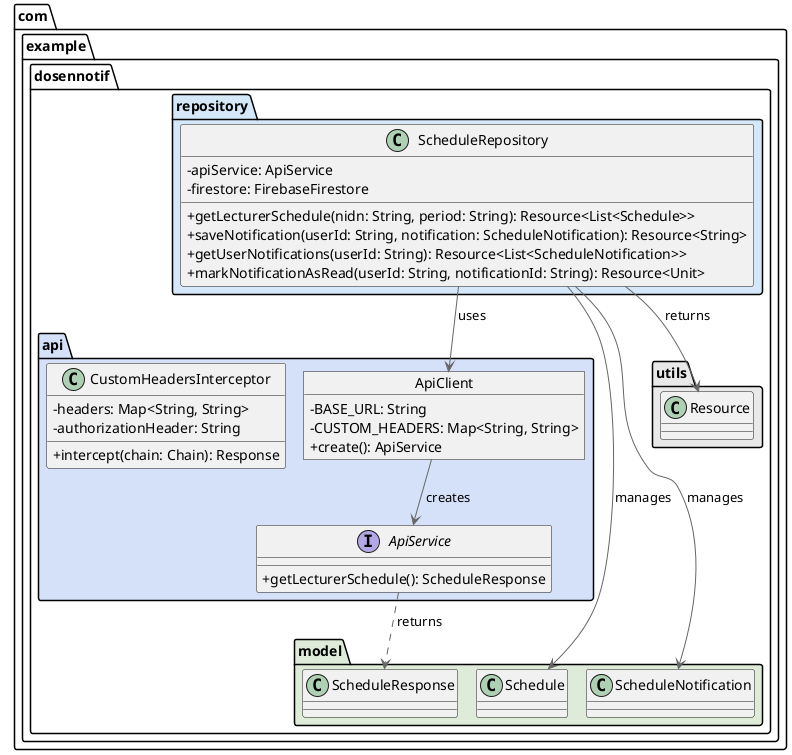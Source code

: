@startuml "Aplikasi DosenNotif - API & Repository"
!pragma layout smetana
skinparam classAttributeIconSize 0
skinparam backgroundColor white
skinparam ArrowColor #666666

package "com.example.dosennotif.api" #D5E1F9 {
  object ApiClient {
    - BASE_URL: String
    - CUSTOM_HEADERS: Map<String, String>
    + create(): ApiService
  }

  interface ApiService {
    + getLecturerSchedule(): ScheduleResponse
  }

  class CustomHeadersInterceptor {
    - headers: Map<String, String>
    - authorizationHeader: String
    + intercept(chain: Chain): Response
  }
}

package "com.example.dosennotif.repository" #D5E8F9 {
  class ScheduleRepository {
    - apiService: ApiService
    - firestore: FirebaseFirestore
    + getLecturerSchedule(nidn: String, period: String): Resource<List<Schedule>>
    + saveNotification(userId: String, notification: ScheduleNotification): Resource<String>
    + getUserNotifications(userId: String): Resource<List<ScheduleNotification>>
    + markNotificationAsRead(userId: String, notificationId: String): Resource<Unit>
  }
}

package "com.example.dosennotif.model" #DEEBD8 {
  class Schedule
  class ScheduleNotification
  class ScheduleResponse
}

package "com.example.dosennotif.utils" #E9E9E9 {
  class Resource
}

' Relasi
ApiClient --> ApiService: creates
ScheduleRepository --> ApiClient: uses
ScheduleRepository --> Schedule: manages
ScheduleRepository --> ScheduleNotification: manages
ScheduleRepository --> Resource: returns
ApiService ..> ScheduleResponse: returns

@enduml